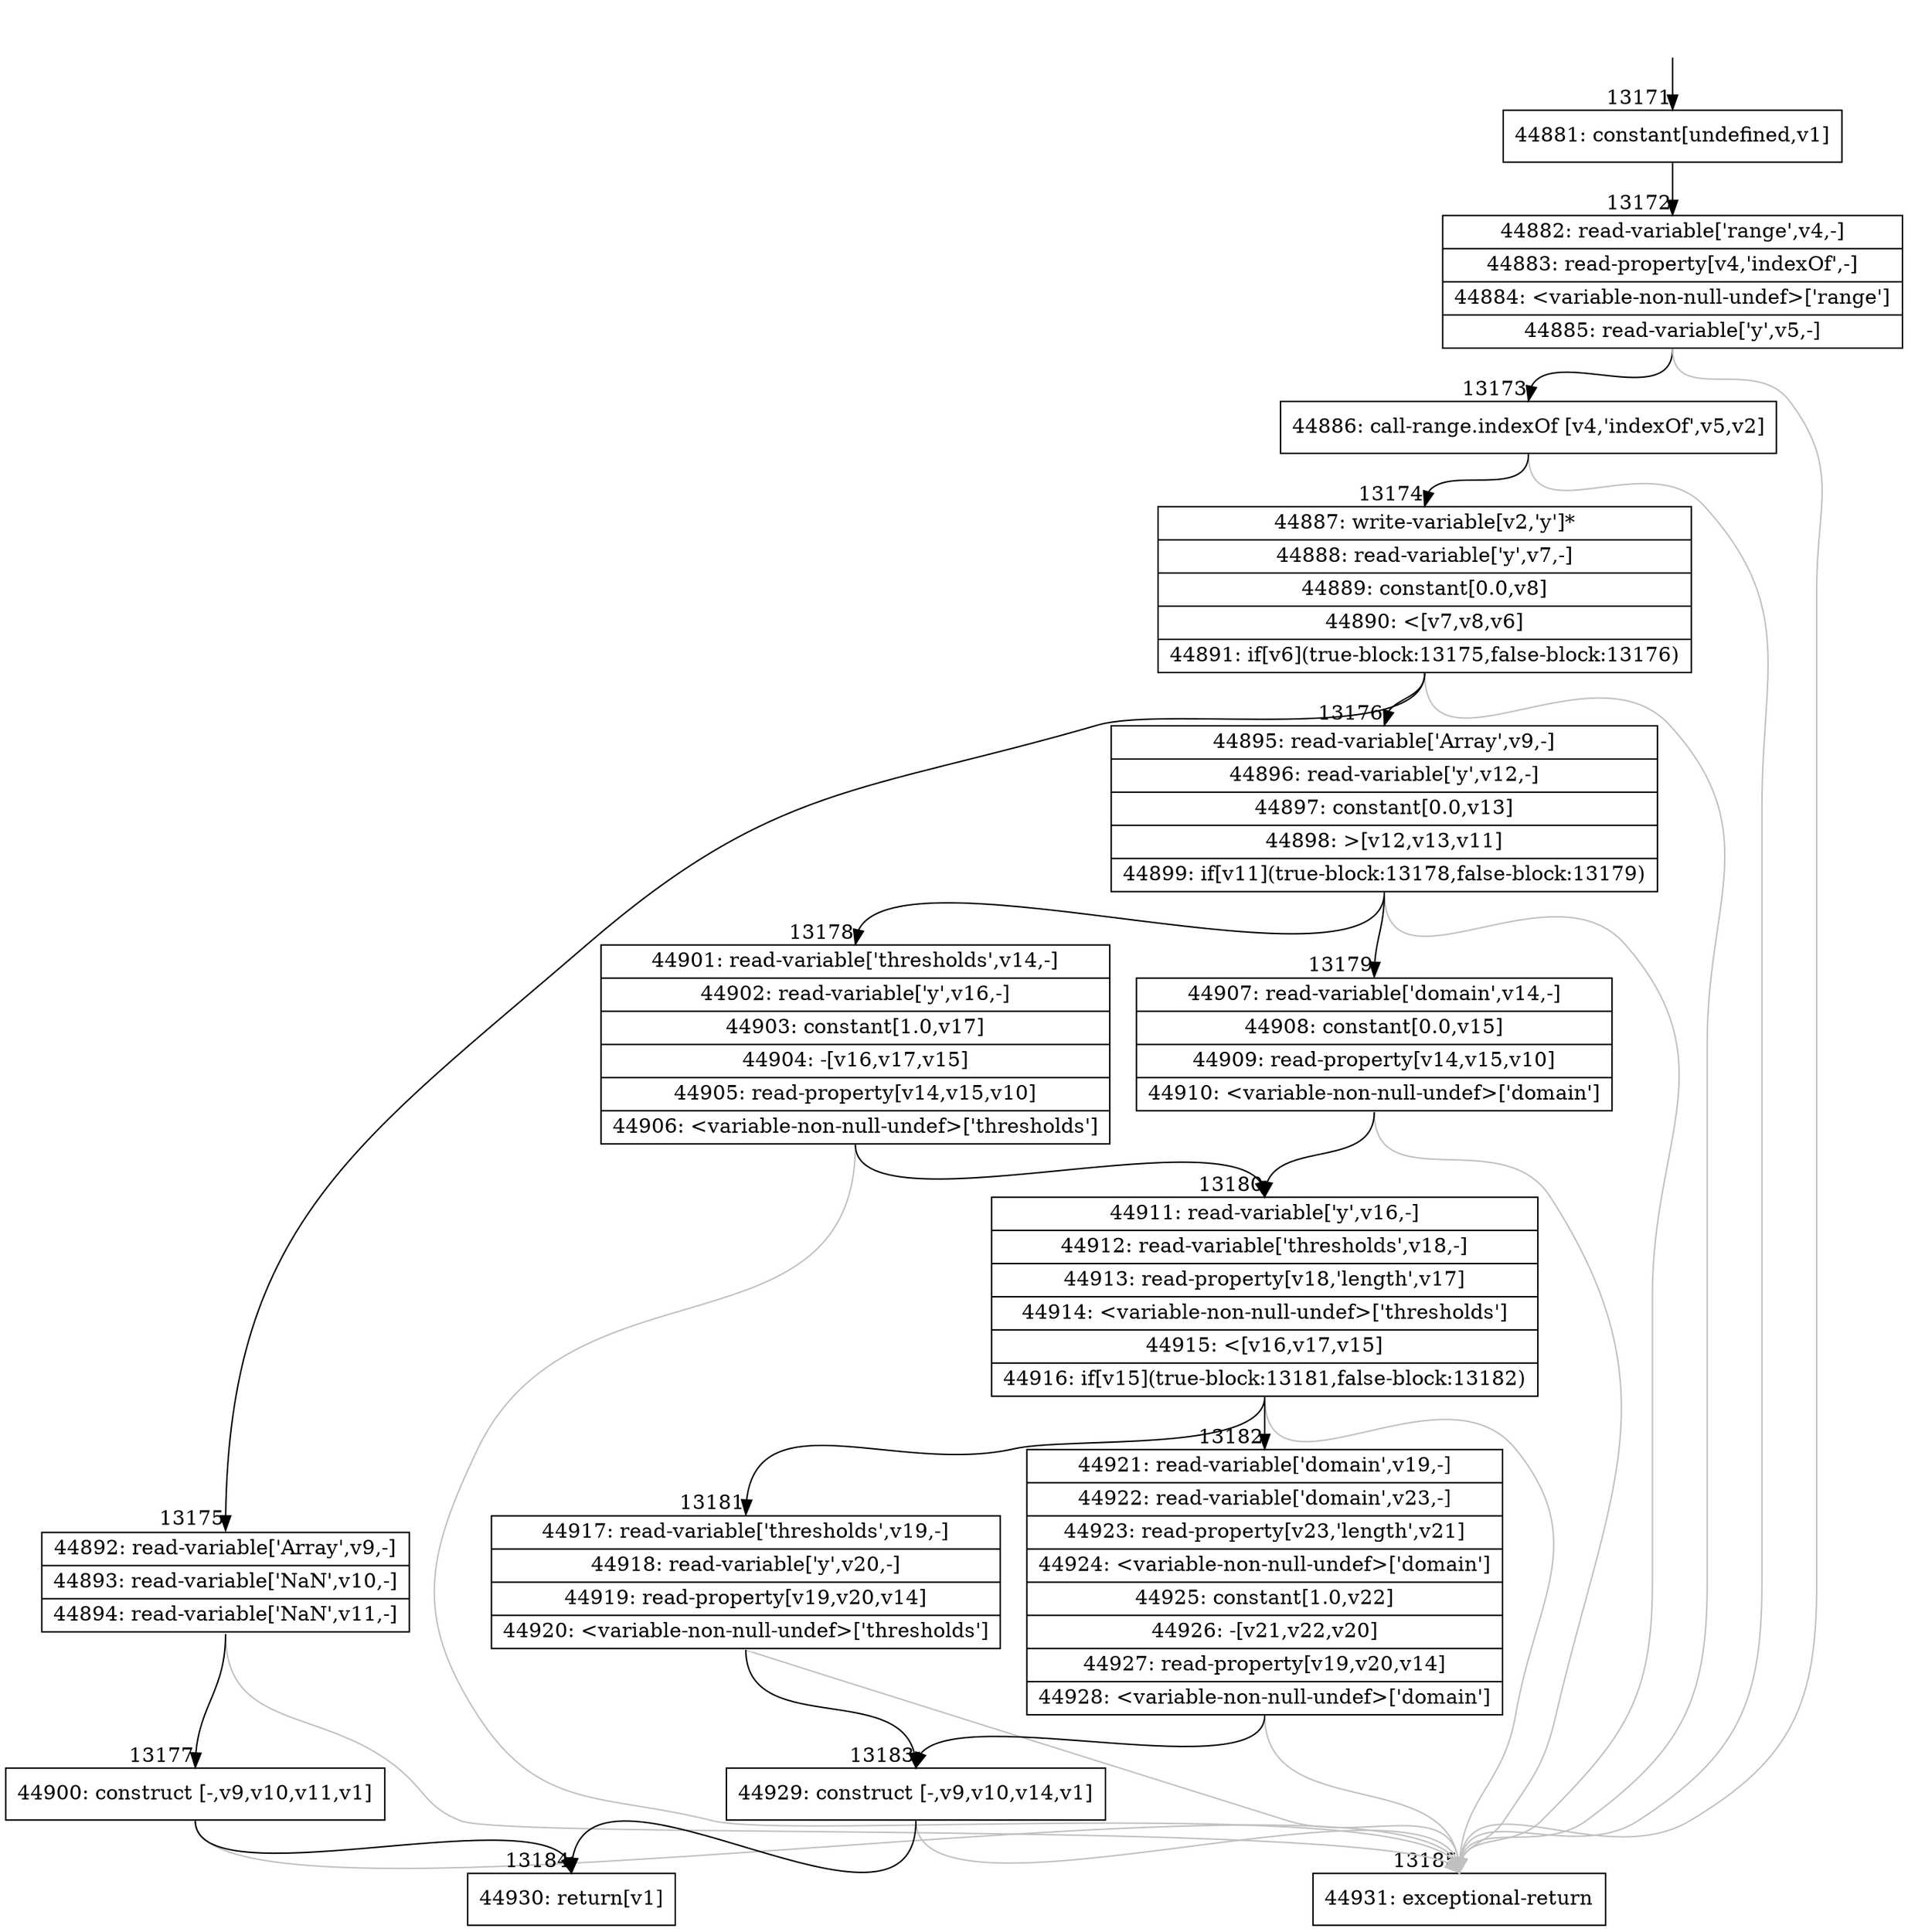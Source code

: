 digraph {
rankdir="TD"
BB_entry1225[shape=none,label=""];
BB_entry1225 -> BB13171 [tailport=s, headport=n, headlabel="    13171"]
BB13171 [shape=record label="{44881: constant[undefined,v1]}" ] 
BB13171 -> BB13172 [tailport=s, headport=n, headlabel="      13172"]
BB13172 [shape=record label="{44882: read-variable['range',v4,-]|44883: read-property[v4,'indexOf',-]|44884: \<variable-non-null-undef\>['range']|44885: read-variable['y',v5,-]}" ] 
BB13172 -> BB13173 [tailport=s, headport=n, headlabel="      13173"]
BB13172 -> BB13185 [tailport=s, headport=n, color=gray, headlabel="      13185"]
BB13173 [shape=record label="{44886: call-range.indexOf [v4,'indexOf',v5,v2]}" ] 
BB13173 -> BB13174 [tailport=s, headport=n, headlabel="      13174"]
BB13173 -> BB13185 [tailport=s, headport=n, color=gray]
BB13174 [shape=record label="{44887: write-variable[v2,'y']*|44888: read-variable['y',v7,-]|44889: constant[0.0,v8]|44890: \<[v7,v8,v6]|44891: if[v6](true-block:13175,false-block:13176)}" ] 
BB13174 -> BB13175 [tailport=s, headport=n, headlabel="      13175"]
BB13174 -> BB13176 [tailport=s, headport=n, headlabel="      13176"]
BB13174 -> BB13185 [tailport=s, headport=n, color=gray]
BB13175 [shape=record label="{44892: read-variable['Array',v9,-]|44893: read-variable['NaN',v10,-]|44894: read-variable['NaN',v11,-]}" ] 
BB13175 -> BB13177 [tailport=s, headport=n, headlabel="      13177"]
BB13175 -> BB13185 [tailport=s, headport=n, color=gray]
BB13176 [shape=record label="{44895: read-variable['Array',v9,-]|44896: read-variable['y',v12,-]|44897: constant[0.0,v13]|44898: \>[v12,v13,v11]|44899: if[v11](true-block:13178,false-block:13179)}" ] 
BB13176 -> BB13178 [tailport=s, headport=n, headlabel="      13178"]
BB13176 -> BB13179 [tailport=s, headport=n, headlabel="      13179"]
BB13176 -> BB13185 [tailport=s, headport=n, color=gray]
BB13177 [shape=record label="{44900: construct [-,v9,v10,v11,v1]}" ] 
BB13177 -> BB13184 [tailport=s, headport=n, headlabel="      13184"]
BB13177 -> BB13185 [tailport=s, headport=n, color=gray]
BB13178 [shape=record label="{44901: read-variable['thresholds',v14,-]|44902: read-variable['y',v16,-]|44903: constant[1.0,v17]|44904: -[v16,v17,v15]|44905: read-property[v14,v15,v10]|44906: \<variable-non-null-undef\>['thresholds']}" ] 
BB13178 -> BB13180 [tailport=s, headport=n, headlabel="      13180"]
BB13178 -> BB13185 [tailport=s, headport=n, color=gray]
BB13179 [shape=record label="{44907: read-variable['domain',v14,-]|44908: constant[0.0,v15]|44909: read-property[v14,v15,v10]|44910: \<variable-non-null-undef\>['domain']}" ] 
BB13179 -> BB13180 [tailport=s, headport=n]
BB13179 -> BB13185 [tailport=s, headport=n, color=gray]
BB13180 [shape=record label="{44911: read-variable['y',v16,-]|44912: read-variable['thresholds',v18,-]|44913: read-property[v18,'length',v17]|44914: \<variable-non-null-undef\>['thresholds']|44915: \<[v16,v17,v15]|44916: if[v15](true-block:13181,false-block:13182)}" ] 
BB13180 -> BB13181 [tailport=s, headport=n, headlabel="      13181"]
BB13180 -> BB13182 [tailport=s, headport=n, headlabel="      13182"]
BB13180 -> BB13185 [tailport=s, headport=n, color=gray]
BB13181 [shape=record label="{44917: read-variable['thresholds',v19,-]|44918: read-variable['y',v20,-]|44919: read-property[v19,v20,v14]|44920: \<variable-non-null-undef\>['thresholds']}" ] 
BB13181 -> BB13183 [tailport=s, headport=n, headlabel="      13183"]
BB13181 -> BB13185 [tailport=s, headport=n, color=gray]
BB13182 [shape=record label="{44921: read-variable['domain',v19,-]|44922: read-variable['domain',v23,-]|44923: read-property[v23,'length',v21]|44924: \<variable-non-null-undef\>['domain']|44925: constant[1.0,v22]|44926: -[v21,v22,v20]|44927: read-property[v19,v20,v14]|44928: \<variable-non-null-undef\>['domain']}" ] 
BB13182 -> BB13183 [tailport=s, headport=n]
BB13182 -> BB13185 [tailport=s, headport=n, color=gray]
BB13183 [shape=record label="{44929: construct [-,v9,v10,v14,v1]}" ] 
BB13183 -> BB13184 [tailport=s, headport=n]
BB13183 -> BB13185 [tailport=s, headport=n, color=gray]
BB13184 [shape=record label="{44930: return[v1]}" ] 
BB13185 [shape=record label="{44931: exceptional-return}" ] 
//#$~ 7847
}
